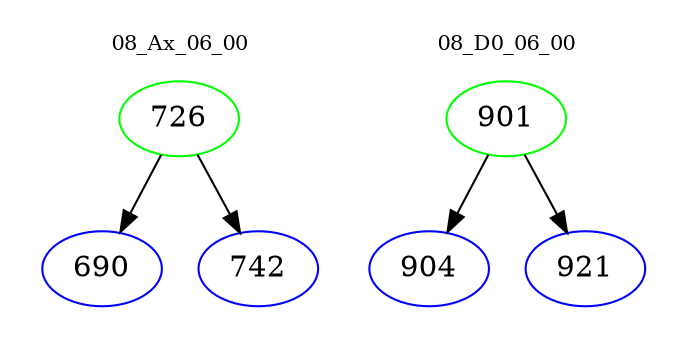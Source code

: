 digraph{
subgraph cluster_0 {
color = white
label = "08_Ax_06_00";
fontsize=10;
T0_726 [label="726", color="green"]
T0_726 -> T0_690 [color="black"]
T0_690 [label="690", color="blue"]
T0_726 -> T0_742 [color="black"]
T0_742 [label="742", color="blue"]
}
subgraph cluster_1 {
color = white
label = "08_D0_06_00";
fontsize=10;
T1_901 [label="901", color="green"]
T1_901 -> T1_904 [color="black"]
T1_904 [label="904", color="blue"]
T1_901 -> T1_921 [color="black"]
T1_921 [label="921", color="blue"]
}
}
